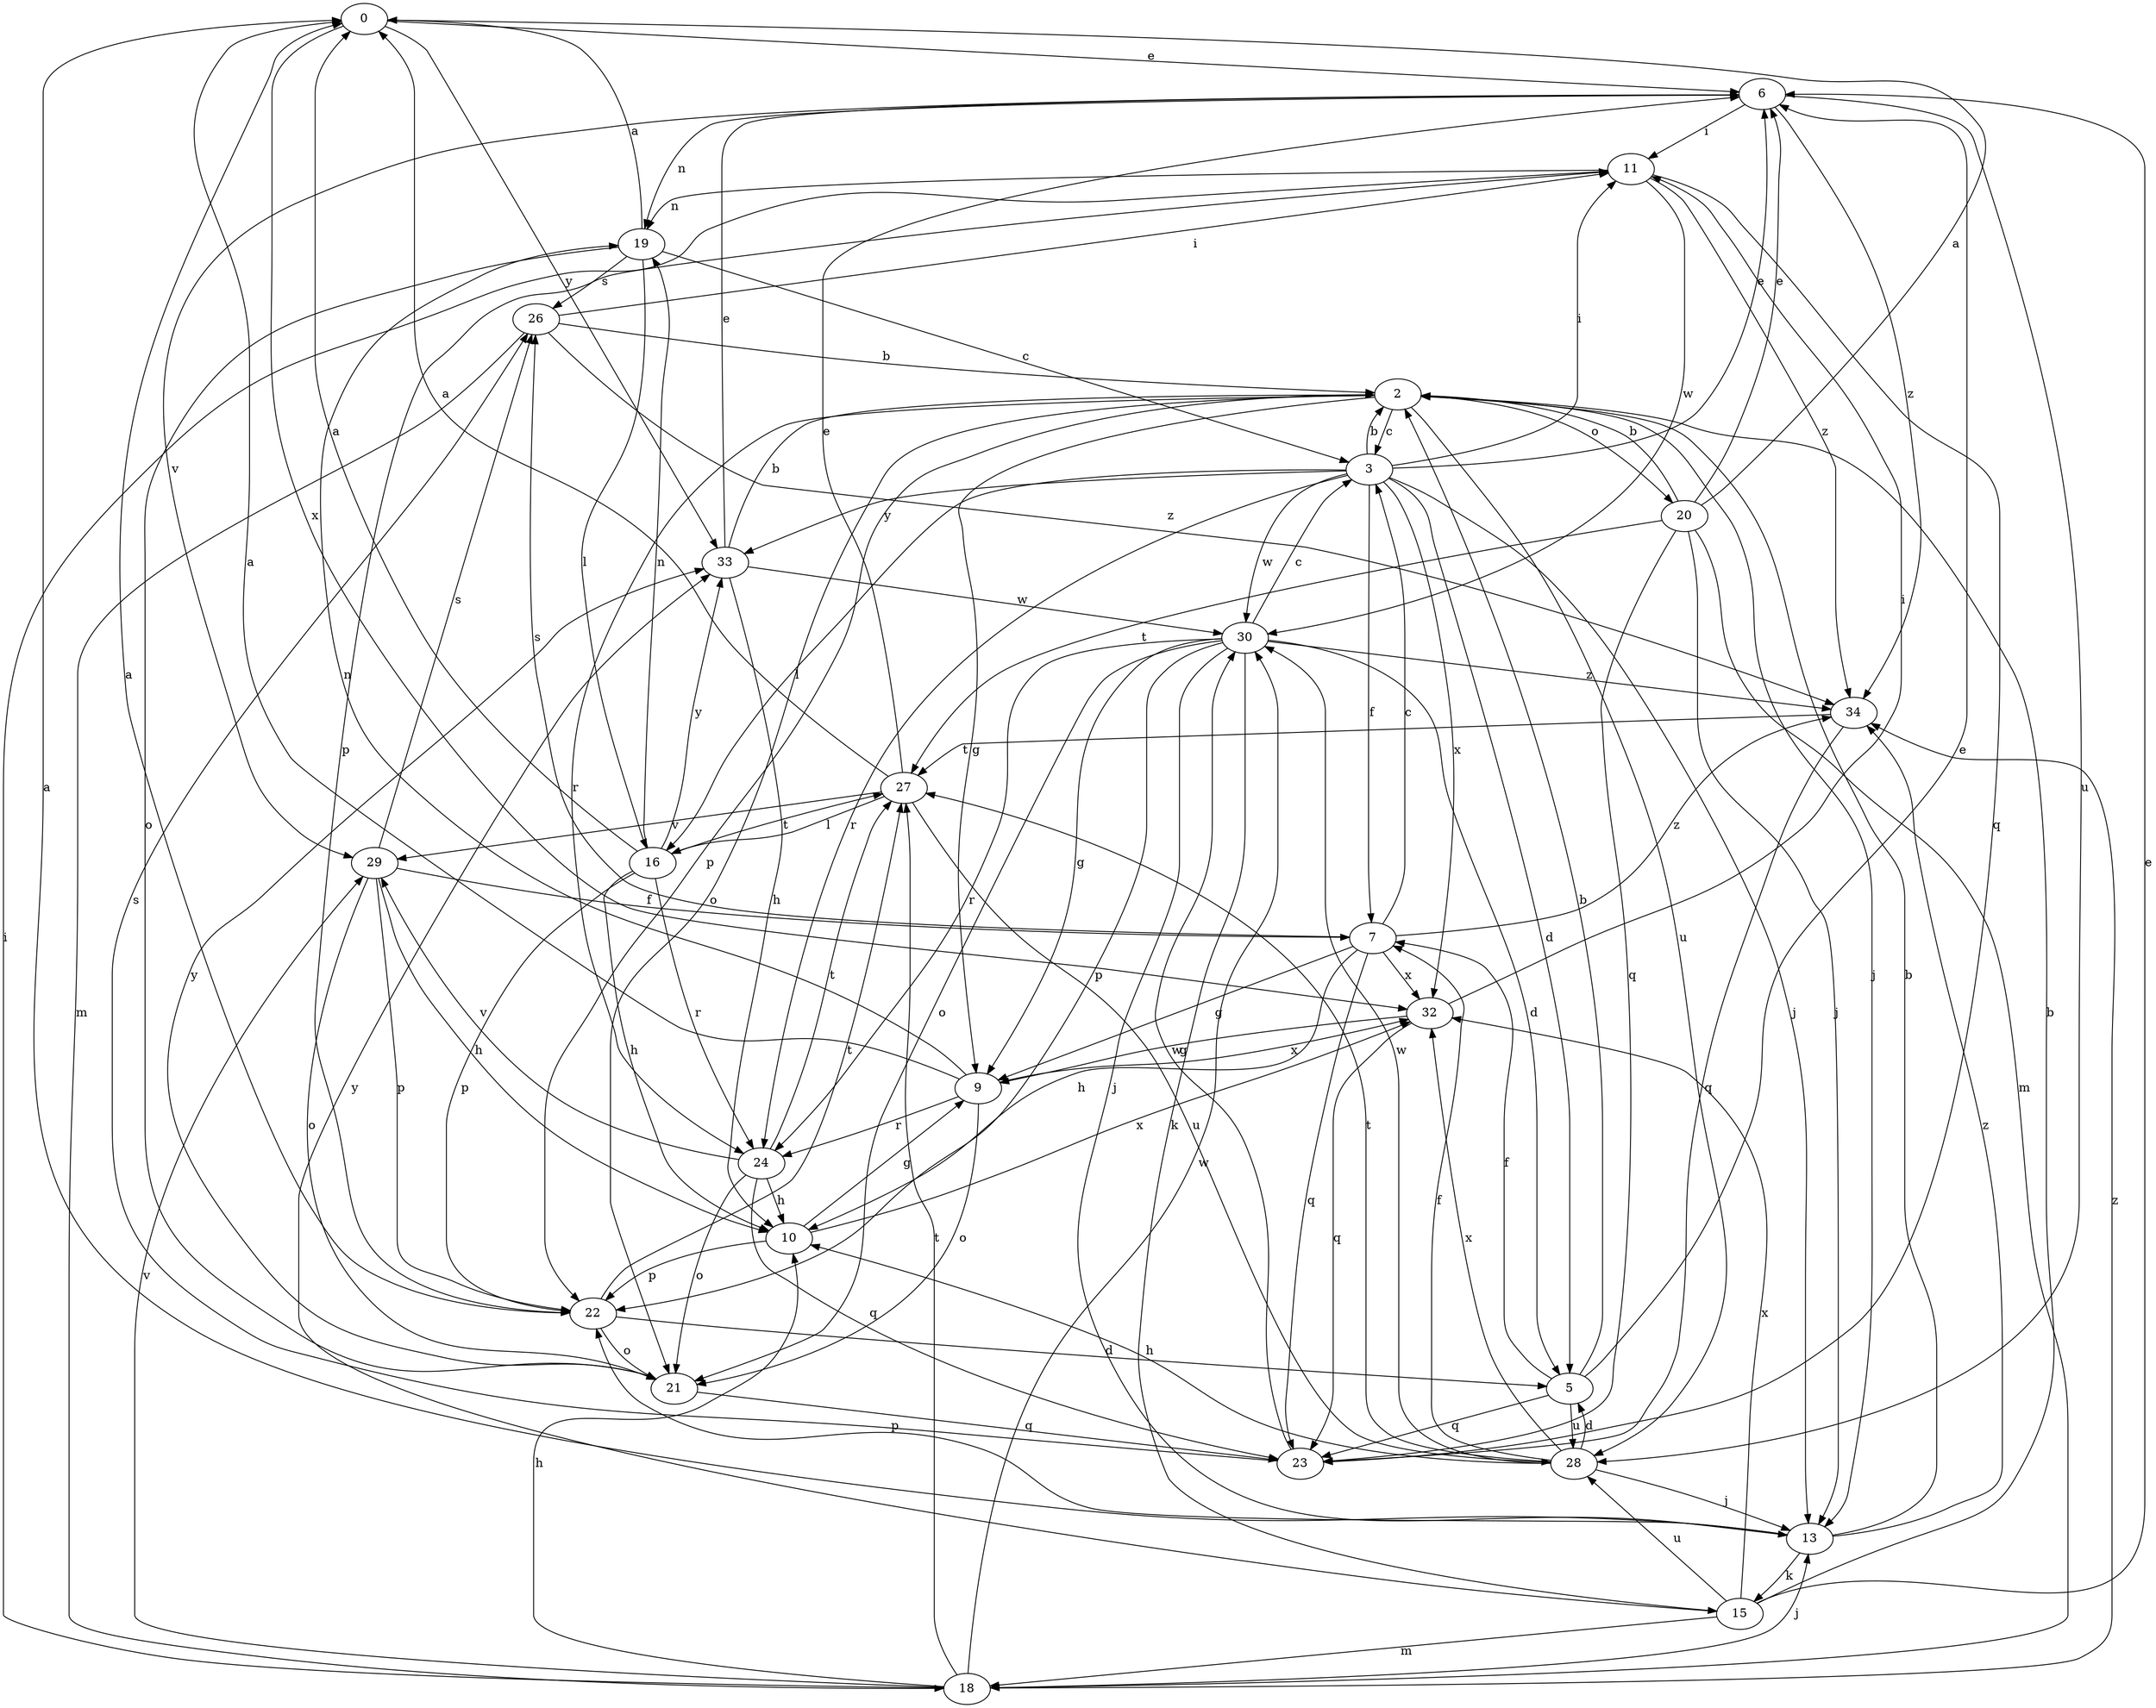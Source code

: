 strict digraph  {
0;
2;
3;
5;
6;
7;
9;
10;
11;
13;
15;
16;
18;
19;
20;
21;
22;
23;
24;
26;
27;
28;
29;
30;
32;
33;
34;
0 -> 6  [label=e];
0 -> 32  [label=x];
0 -> 33  [label=y];
2 -> 3  [label=c];
2 -> 9  [label=g];
2 -> 13  [label=j];
2 -> 20  [label=o];
2 -> 21  [label=o];
2 -> 22  [label=p];
2 -> 24  [label=r];
2 -> 28  [label=u];
3 -> 2  [label=b];
3 -> 5  [label=d];
3 -> 6  [label=e];
3 -> 7  [label=f];
3 -> 11  [label=i];
3 -> 13  [label=j];
3 -> 16  [label=l];
3 -> 24  [label=r];
3 -> 30  [label=w];
3 -> 32  [label=x];
3 -> 33  [label=y];
5 -> 2  [label=b];
5 -> 6  [label=e];
5 -> 7  [label=f];
5 -> 23  [label=q];
5 -> 28  [label=u];
6 -> 11  [label=i];
6 -> 19  [label=n];
6 -> 28  [label=u];
6 -> 29  [label=v];
6 -> 34  [label=z];
7 -> 3  [label=c];
7 -> 9  [label=g];
7 -> 10  [label=h];
7 -> 23  [label=q];
7 -> 26  [label=s];
7 -> 32  [label=x];
7 -> 34  [label=z];
9 -> 0  [label=a];
9 -> 19  [label=n];
9 -> 21  [label=o];
9 -> 24  [label=r];
9 -> 32  [label=x];
10 -> 9  [label=g];
10 -> 22  [label=p];
10 -> 32  [label=x];
11 -> 19  [label=n];
11 -> 22  [label=p];
11 -> 23  [label=q];
11 -> 30  [label=w];
11 -> 34  [label=z];
13 -> 0  [label=a];
13 -> 2  [label=b];
13 -> 15  [label=k];
13 -> 22  [label=p];
13 -> 34  [label=z];
15 -> 2  [label=b];
15 -> 6  [label=e];
15 -> 18  [label=m];
15 -> 28  [label=u];
15 -> 32  [label=x];
15 -> 33  [label=y];
16 -> 0  [label=a];
16 -> 10  [label=h];
16 -> 19  [label=n];
16 -> 22  [label=p];
16 -> 24  [label=r];
16 -> 27  [label=t];
16 -> 33  [label=y];
18 -> 10  [label=h];
18 -> 11  [label=i];
18 -> 13  [label=j];
18 -> 27  [label=t];
18 -> 29  [label=v];
18 -> 30  [label=w];
18 -> 34  [label=z];
19 -> 0  [label=a];
19 -> 3  [label=c];
19 -> 16  [label=l];
19 -> 21  [label=o];
19 -> 26  [label=s];
20 -> 0  [label=a];
20 -> 2  [label=b];
20 -> 6  [label=e];
20 -> 13  [label=j];
20 -> 18  [label=m];
20 -> 23  [label=q];
20 -> 27  [label=t];
21 -> 23  [label=q];
21 -> 33  [label=y];
22 -> 0  [label=a];
22 -> 5  [label=d];
22 -> 21  [label=o];
22 -> 27  [label=t];
23 -> 26  [label=s];
23 -> 30  [label=w];
24 -> 10  [label=h];
24 -> 21  [label=o];
24 -> 23  [label=q];
24 -> 27  [label=t];
24 -> 29  [label=v];
26 -> 2  [label=b];
26 -> 11  [label=i];
26 -> 18  [label=m];
26 -> 34  [label=z];
27 -> 0  [label=a];
27 -> 6  [label=e];
27 -> 16  [label=l];
27 -> 28  [label=u];
27 -> 29  [label=v];
28 -> 5  [label=d];
28 -> 7  [label=f];
28 -> 10  [label=h];
28 -> 13  [label=j];
28 -> 27  [label=t];
28 -> 30  [label=w];
28 -> 32  [label=x];
29 -> 7  [label=f];
29 -> 10  [label=h];
29 -> 21  [label=o];
29 -> 22  [label=p];
29 -> 26  [label=s];
30 -> 3  [label=c];
30 -> 5  [label=d];
30 -> 9  [label=g];
30 -> 13  [label=j];
30 -> 15  [label=k];
30 -> 21  [label=o];
30 -> 22  [label=p];
30 -> 24  [label=r];
30 -> 34  [label=z];
32 -> 9  [label=g];
32 -> 11  [label=i];
32 -> 23  [label=q];
33 -> 2  [label=b];
33 -> 6  [label=e];
33 -> 10  [label=h];
33 -> 30  [label=w];
34 -> 23  [label=q];
34 -> 27  [label=t];
}

